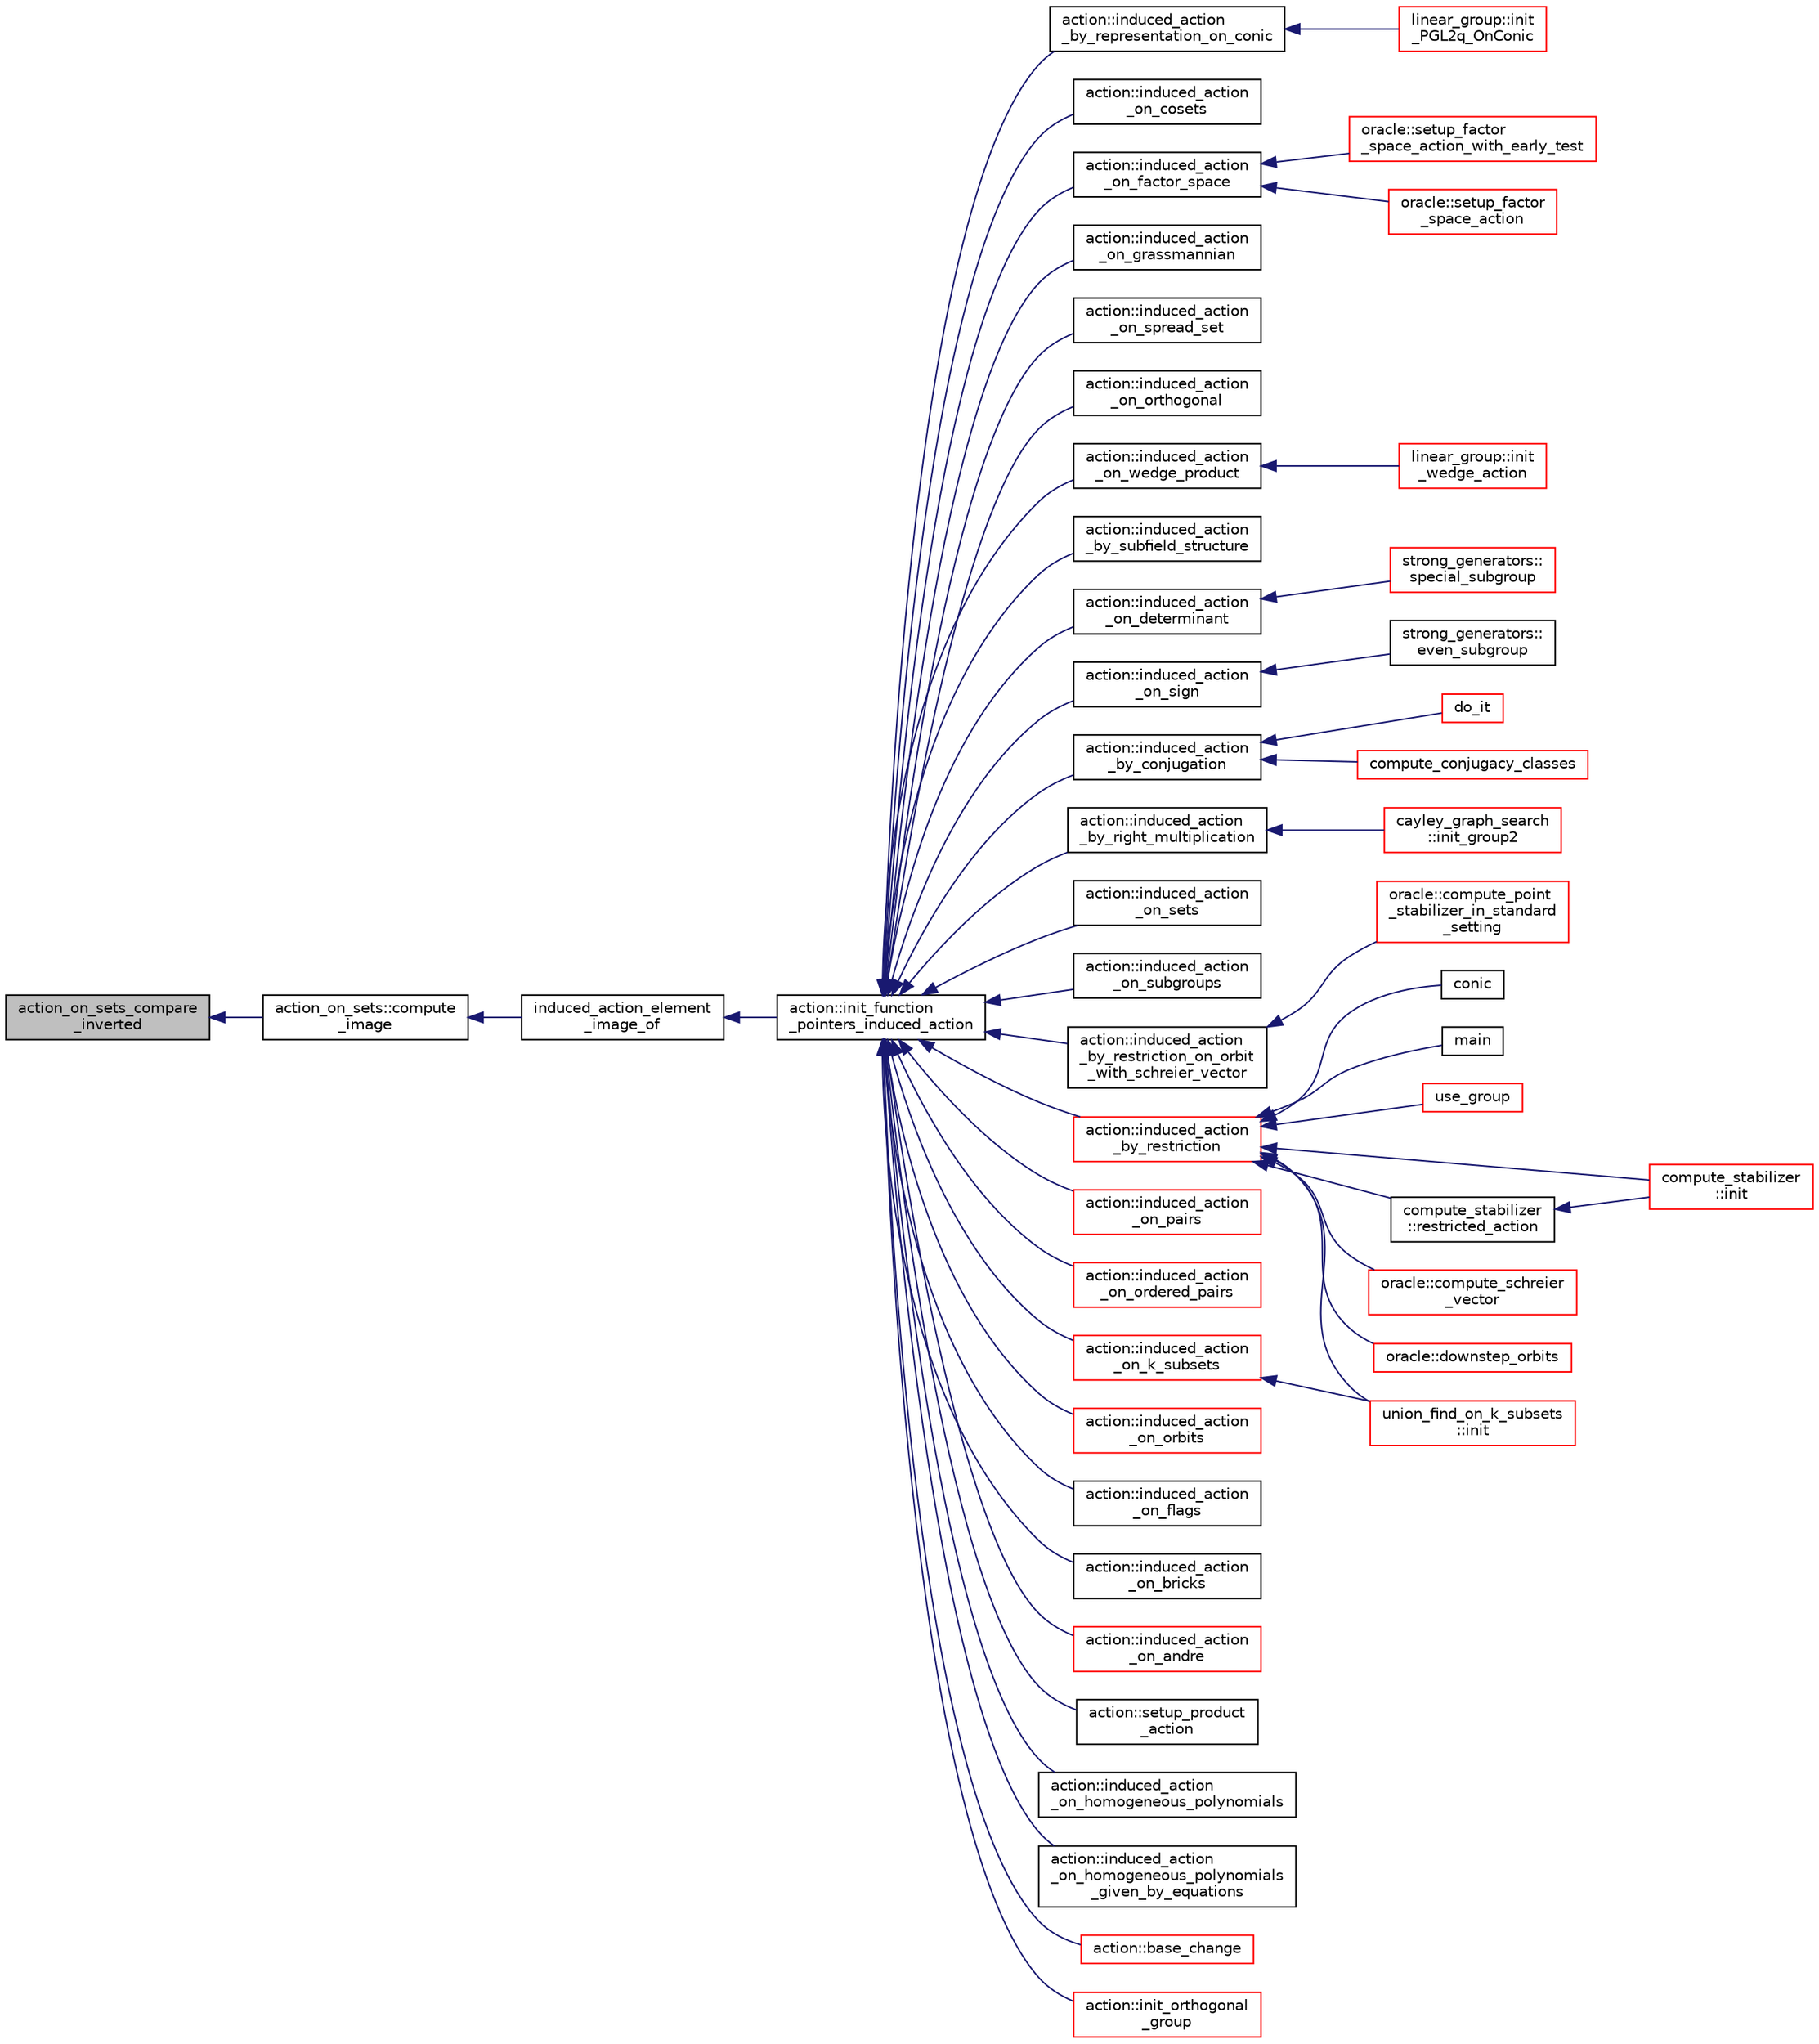 digraph "action_on_sets_compare_inverted"
{
  edge [fontname="Helvetica",fontsize="10",labelfontname="Helvetica",labelfontsize="10"];
  node [fontname="Helvetica",fontsize="10",shape=record];
  rankdir="LR";
  Node219 [label="action_on_sets_compare\l_inverted",height=0.2,width=0.4,color="black", fillcolor="grey75", style="filled", fontcolor="black"];
  Node219 -> Node220 [dir="back",color="midnightblue",fontsize="10",style="solid",fontname="Helvetica"];
  Node220 [label="action_on_sets::compute\l_image",height=0.2,width=0.4,color="black", fillcolor="white", style="filled",URL="$da/d37/classaction__on__sets.html#a4e97b6c049755220ec5a2ef12397da01"];
  Node220 -> Node221 [dir="back",color="midnightblue",fontsize="10",style="solid",fontname="Helvetica"];
  Node221 [label="induced_action_element\l_image_of",height=0.2,width=0.4,color="black", fillcolor="white", style="filled",URL="$d3/d27/interface_8_c.html#a821850d6c3988dd122de0489cd36f0f0"];
  Node221 -> Node222 [dir="back",color="midnightblue",fontsize="10",style="solid",fontname="Helvetica"];
  Node222 [label="action::init_function\l_pointers_induced_action",height=0.2,width=0.4,color="black", fillcolor="white", style="filled",URL="$d2/d86/classaction.html#a3b9287d084b24f7a3b9532a7589c58de"];
  Node222 -> Node223 [dir="back",color="midnightblue",fontsize="10",style="solid",fontname="Helvetica"];
  Node223 [label="action::induced_action\l_by_representation_on_conic",height=0.2,width=0.4,color="black", fillcolor="white", style="filled",URL="$d2/d86/classaction.html#a228538e3f07bc186db8eb5da8b90f617"];
  Node223 -> Node224 [dir="back",color="midnightblue",fontsize="10",style="solid",fontname="Helvetica"];
  Node224 [label="linear_group::init\l_PGL2q_OnConic",height=0.2,width=0.4,color="red", fillcolor="white", style="filled",URL="$df/d5a/classlinear__group.html#a84c4d6e1849da4c6f8f096a1af2a8270"];
  Node222 -> Node231 [dir="back",color="midnightblue",fontsize="10",style="solid",fontname="Helvetica"];
  Node231 [label="action::induced_action\l_on_cosets",height=0.2,width=0.4,color="black", fillcolor="white", style="filled",URL="$d2/d86/classaction.html#acbdff5ffed42af6a01f07dffb2787237"];
  Node222 -> Node232 [dir="back",color="midnightblue",fontsize="10",style="solid",fontname="Helvetica"];
  Node232 [label="action::induced_action\l_on_factor_space",height=0.2,width=0.4,color="black", fillcolor="white", style="filled",URL="$d2/d86/classaction.html#af501ff2aa74fb6049bee5c01cd8b909b"];
  Node232 -> Node233 [dir="back",color="midnightblue",fontsize="10",style="solid",fontname="Helvetica"];
  Node233 [label="oracle::setup_factor\l_space_action_with_early_test",height=0.2,width=0.4,color="red", fillcolor="white", style="filled",URL="$d7/da7/classoracle.html#a7c26a85886666829e9727df91d2f01ad"];
  Node232 -> Node313 [dir="back",color="midnightblue",fontsize="10",style="solid",fontname="Helvetica"];
  Node313 [label="oracle::setup_factor\l_space_action",height=0.2,width=0.4,color="red", fillcolor="white", style="filled",URL="$d7/da7/classoracle.html#a181e076f112ba1f32f5fb4e8abebdb18"];
  Node222 -> Node314 [dir="back",color="midnightblue",fontsize="10",style="solid",fontname="Helvetica"];
  Node314 [label="action::induced_action\l_on_grassmannian",height=0.2,width=0.4,color="black", fillcolor="white", style="filled",URL="$d2/d86/classaction.html#a295b730ecc0b0bf30f714094fef956ea"];
  Node222 -> Node315 [dir="back",color="midnightblue",fontsize="10",style="solid",fontname="Helvetica"];
  Node315 [label="action::induced_action\l_on_spread_set",height=0.2,width=0.4,color="black", fillcolor="white", style="filled",URL="$d2/d86/classaction.html#a7c5839c650592f083dc850d81ed05a5b"];
  Node222 -> Node316 [dir="back",color="midnightblue",fontsize="10",style="solid",fontname="Helvetica"];
  Node316 [label="action::induced_action\l_on_orthogonal",height=0.2,width=0.4,color="black", fillcolor="white", style="filled",URL="$d2/d86/classaction.html#a4f191cee643a81d7f18a4d729084e945"];
  Node222 -> Node317 [dir="back",color="midnightblue",fontsize="10",style="solid",fontname="Helvetica"];
  Node317 [label="action::induced_action\l_on_wedge_product",height=0.2,width=0.4,color="black", fillcolor="white", style="filled",URL="$d2/d86/classaction.html#af13a5da25b8e8597ab695edff222fb6a"];
  Node317 -> Node318 [dir="back",color="midnightblue",fontsize="10",style="solid",fontname="Helvetica"];
  Node318 [label="linear_group::init\l_wedge_action",height=0.2,width=0.4,color="red", fillcolor="white", style="filled",URL="$df/d5a/classlinear__group.html#a16a8a2a5fdc535f2263210ca7943119e"];
  Node222 -> Node319 [dir="back",color="midnightblue",fontsize="10",style="solid",fontname="Helvetica"];
  Node319 [label="action::induced_action\l_by_subfield_structure",height=0.2,width=0.4,color="black", fillcolor="white", style="filled",URL="$d2/d86/classaction.html#add42951bdab176ceed6cc4af05dfa948"];
  Node222 -> Node320 [dir="back",color="midnightblue",fontsize="10",style="solid",fontname="Helvetica"];
  Node320 [label="action::induced_action\l_on_determinant",height=0.2,width=0.4,color="black", fillcolor="white", style="filled",URL="$d2/d86/classaction.html#aa6b9d3c2ded2cae185ee31f2200ad0b5"];
  Node320 -> Node321 [dir="back",color="midnightblue",fontsize="10",style="solid",fontname="Helvetica"];
  Node321 [label="strong_generators::\lspecial_subgroup",height=0.2,width=0.4,color="red", fillcolor="white", style="filled",URL="$dc/d09/classstrong__generators.html#a78e9e4d012bb440194e2874c40ca9e29"];
  Node222 -> Node323 [dir="back",color="midnightblue",fontsize="10",style="solid",fontname="Helvetica"];
  Node323 [label="action::induced_action\l_on_sign",height=0.2,width=0.4,color="black", fillcolor="white", style="filled",URL="$d2/d86/classaction.html#ab17b07971b94eae7c5efa21b33f643f1"];
  Node323 -> Node324 [dir="back",color="midnightblue",fontsize="10",style="solid",fontname="Helvetica"];
  Node324 [label="strong_generators::\leven_subgroup",height=0.2,width=0.4,color="black", fillcolor="white", style="filled",URL="$dc/d09/classstrong__generators.html#a8c1a171968f012ec245b0487a6af66e0"];
  Node222 -> Node325 [dir="back",color="midnightblue",fontsize="10",style="solid",fontname="Helvetica"];
  Node325 [label="action::induced_action\l_by_conjugation",height=0.2,width=0.4,color="black", fillcolor="white", style="filled",URL="$d2/d86/classaction.html#a45fb7703c6acac791acdcde339d21cc2"];
  Node325 -> Node326 [dir="back",color="midnightblue",fontsize="10",style="solid",fontname="Helvetica"];
  Node326 [label="do_it",height=0.2,width=0.4,color="red", fillcolor="white", style="filled",URL="$da/da3/burnside_8_c.html#a6a1ed4d46bdb13e56112f47f0565c25b"];
  Node325 -> Node328 [dir="back",color="midnightblue",fontsize="10",style="solid",fontname="Helvetica"];
  Node328 [label="compute_conjugacy_classes",height=0.2,width=0.4,color="red", fillcolor="white", style="filled",URL="$dc/dd4/group__actions_8h.html#a3a3f311d8e19e481707b3e54dbb35066"];
  Node222 -> Node333 [dir="back",color="midnightblue",fontsize="10",style="solid",fontname="Helvetica"];
  Node333 [label="action::induced_action\l_by_right_multiplication",height=0.2,width=0.4,color="black", fillcolor="white", style="filled",URL="$d2/d86/classaction.html#aafa2818d9d98046507e2754938be0c04"];
  Node333 -> Node334 [dir="back",color="midnightblue",fontsize="10",style="solid",fontname="Helvetica"];
  Node334 [label="cayley_graph_search\l::init_group2",height=0.2,width=0.4,color="red", fillcolor="white", style="filled",URL="$de/dae/classcayley__graph__search.html#ac765646a4795740d7ac0a9407bf35f32"];
  Node222 -> Node336 [dir="back",color="midnightblue",fontsize="10",style="solid",fontname="Helvetica"];
  Node336 [label="action::induced_action\l_on_sets",height=0.2,width=0.4,color="black", fillcolor="white", style="filled",URL="$d2/d86/classaction.html#a09639acee6b88644c103b17050cc32f1"];
  Node222 -> Node337 [dir="back",color="midnightblue",fontsize="10",style="solid",fontname="Helvetica"];
  Node337 [label="action::induced_action\l_on_subgroups",height=0.2,width=0.4,color="black", fillcolor="white", style="filled",URL="$d2/d86/classaction.html#ad0de7ea45a2a73c1b8e0f52ee3ce4610"];
  Node222 -> Node338 [dir="back",color="midnightblue",fontsize="10",style="solid",fontname="Helvetica"];
  Node338 [label="action::induced_action\l_by_restriction_on_orbit\l_with_schreier_vector",height=0.2,width=0.4,color="black", fillcolor="white", style="filled",URL="$d2/d86/classaction.html#ad3ddab72625d9bebe7ac8eaef488cf4c"];
  Node338 -> Node339 [dir="back",color="midnightblue",fontsize="10",style="solid",fontname="Helvetica"];
  Node339 [label="oracle::compute_point\l_stabilizer_in_standard\l_setting",height=0.2,width=0.4,color="red", fillcolor="white", style="filled",URL="$d7/da7/classoracle.html#afa7b2b71cd2ccbb807a740d6e1085982"];
  Node222 -> Node340 [dir="back",color="midnightblue",fontsize="10",style="solid",fontname="Helvetica"];
  Node340 [label="action::induced_action\l_by_restriction",height=0.2,width=0.4,color="red", fillcolor="white", style="filled",URL="$d2/d86/classaction.html#a37c21f74a97c921d882a308370c06357"];
  Node340 -> Node244 [dir="back",color="midnightblue",fontsize="10",style="solid",fontname="Helvetica"];
  Node244 [label="conic",height=0.2,width=0.4,color="black", fillcolor="white", style="filled",URL="$d4/de8/conic_8_c.html#a96def9474b981a9d5831a9b48d85d652"];
  Node340 -> Node341 [dir="back",color="midnightblue",fontsize="10",style="solid",fontname="Helvetica"];
  Node341 [label="main",height=0.2,width=0.4,color="black", fillcolor="white", style="filled",URL="$d5/d0d/apps_2projective__space_2polar_8_c.html#a217dbf8b442f20279ea00b898af96f52"];
  Node340 -> Node271 [dir="back",color="midnightblue",fontsize="10",style="solid",fontname="Helvetica"];
  Node271 [label="use_group",height=0.2,width=0.4,color="red", fillcolor="white", style="filled",URL="$d9/d9f/all__cliques_8_c.html#aba62531e97173264c39afe2c7857af31"];
  Node340 -> Node342 [dir="back",color="midnightblue",fontsize="10",style="solid",fontname="Helvetica"];
  Node342 [label="union_find_on_k_subsets\l::init",height=0.2,width=0.4,color="red", fillcolor="white", style="filled",URL="$d3/d1b/classunion__find__on__k__subsets.html#aad0de310a8e8df1ff78ee2eaf3ec1e54"];
  Node340 -> Node344 [dir="back",color="midnightblue",fontsize="10",style="solid",fontname="Helvetica"];
  Node344 [label="compute_stabilizer\l::init",height=0.2,width=0.4,color="red", fillcolor="white", style="filled",URL="$d8/d30/classcompute__stabilizer.html#a36a1729430f317a65559220a8206a7d7"];
  Node340 -> Node349 [dir="back",color="midnightblue",fontsize="10",style="solid",fontname="Helvetica"];
  Node349 [label="compute_stabilizer\l::restricted_action",height=0.2,width=0.4,color="black", fillcolor="white", style="filled",URL="$d8/d30/classcompute__stabilizer.html#a895df470da0ac14f812c3c4b6f2280b9"];
  Node349 -> Node344 [dir="back",color="midnightblue",fontsize="10",style="solid",fontname="Helvetica"];
  Node340 -> Node350 [dir="back",color="midnightblue",fontsize="10",style="solid",fontname="Helvetica"];
  Node350 [label="oracle::compute_schreier\l_vector",height=0.2,width=0.4,color="red", fillcolor="white", style="filled",URL="$d7/da7/classoracle.html#a1ba7d398b51ed70f89b5ea54adb7b089"];
  Node340 -> Node360 [dir="back",color="midnightblue",fontsize="10",style="solid",fontname="Helvetica"];
  Node360 [label="oracle::downstep_orbits",height=0.2,width=0.4,color="red", fillcolor="white", style="filled",URL="$d7/da7/classoracle.html#a65ea623f3a7b2e3dba4e29638207bc53"];
  Node222 -> Node380 [dir="back",color="midnightblue",fontsize="10",style="solid",fontname="Helvetica"];
  Node380 [label="action::induced_action\l_on_pairs",height=0.2,width=0.4,color="red", fillcolor="white", style="filled",URL="$d2/d86/classaction.html#a4b01c7b3cc749218e9dbd84b9fed90b3"];
  Node222 -> Node382 [dir="back",color="midnightblue",fontsize="10",style="solid",fontname="Helvetica"];
  Node382 [label="action::induced_action\l_on_ordered_pairs",height=0.2,width=0.4,color="red", fillcolor="white", style="filled",URL="$d2/d86/classaction.html#ad290e0cc115881e0b9ddab7f7071975e"];
  Node222 -> Node383 [dir="back",color="midnightblue",fontsize="10",style="solid",fontname="Helvetica"];
  Node383 [label="action::induced_action\l_on_k_subsets",height=0.2,width=0.4,color="red", fillcolor="white", style="filled",URL="$d2/d86/classaction.html#a2eb6058853cffc4c099099e07ecbe612"];
  Node383 -> Node342 [dir="back",color="midnightblue",fontsize="10",style="solid",fontname="Helvetica"];
  Node222 -> Node385 [dir="back",color="midnightblue",fontsize="10",style="solid",fontname="Helvetica"];
  Node385 [label="action::induced_action\l_on_orbits",height=0.2,width=0.4,color="red", fillcolor="white", style="filled",URL="$d2/d86/classaction.html#a875913e4919877fe3dcae039ce44d7d8"];
  Node222 -> Node389 [dir="back",color="midnightblue",fontsize="10",style="solid",fontname="Helvetica"];
  Node389 [label="action::induced_action\l_on_flags",height=0.2,width=0.4,color="black", fillcolor="white", style="filled",URL="$d2/d86/classaction.html#afb1ac2fda2a79462e38c133330982341"];
  Node222 -> Node390 [dir="back",color="midnightblue",fontsize="10",style="solid",fontname="Helvetica"];
  Node390 [label="action::induced_action\l_on_bricks",height=0.2,width=0.4,color="black", fillcolor="white", style="filled",URL="$d2/d86/classaction.html#a71c71472fda2eefb125cd852d5feb306"];
  Node222 -> Node391 [dir="back",color="midnightblue",fontsize="10",style="solid",fontname="Helvetica"];
  Node391 [label="action::induced_action\l_on_andre",height=0.2,width=0.4,color="red", fillcolor="white", style="filled",URL="$d2/d86/classaction.html#a917efe5d7ae49b86dbf397540939fea4"];
  Node222 -> Node393 [dir="back",color="midnightblue",fontsize="10",style="solid",fontname="Helvetica"];
  Node393 [label="action::setup_product\l_action",height=0.2,width=0.4,color="black", fillcolor="white", style="filled",URL="$d2/d86/classaction.html#a35c717fb546189c007a89bb7b133e2f6"];
  Node222 -> Node394 [dir="back",color="midnightblue",fontsize="10",style="solid",fontname="Helvetica"];
  Node394 [label="action::induced_action\l_on_homogeneous_polynomials",height=0.2,width=0.4,color="black", fillcolor="white", style="filled",URL="$d2/d86/classaction.html#acafe8fb1e63926ce35338a292b621f8a"];
  Node222 -> Node395 [dir="back",color="midnightblue",fontsize="10",style="solid",fontname="Helvetica"];
  Node395 [label="action::induced_action\l_on_homogeneous_polynomials\l_given_by_equations",height=0.2,width=0.4,color="black", fillcolor="white", style="filled",URL="$d2/d86/classaction.html#a8f8df8dabfaa711297c20d44a2c1946a"];
  Node222 -> Node396 [dir="back",color="midnightblue",fontsize="10",style="solid",fontname="Helvetica"];
  Node396 [label="action::base_change",height=0.2,width=0.4,color="red", fillcolor="white", style="filled",URL="$d2/d86/classaction.html#a1cab1a81da804692affaf9b7060c90f6"];
  Node222 -> Node424 [dir="back",color="midnightblue",fontsize="10",style="solid",fontname="Helvetica"];
  Node424 [label="action::init_orthogonal\l_group",height=0.2,width=0.4,color="red", fillcolor="white", style="filled",URL="$d2/d86/classaction.html#a2cfe124956ed67d8b7a927bb44847cc2"];
}
